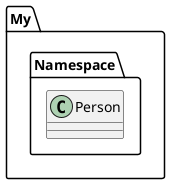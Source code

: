 {
  "sha1": "l3vr9z2x1ugpspwrg3ng3w1vqf5gdbk",
  "insertion": {
    "when": "2024-06-03T18:59:33.660Z",
    "user": "plantuml@gmail.com"
  }
}
@startuml
set namespaceSeparator .
class My.Namespace.Person
@enduml
